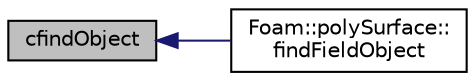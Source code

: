 digraph "cfindObject"
{
  bgcolor="transparent";
  edge [fontname="Helvetica",fontsize="10",labelfontname="Helvetica",labelfontsize="10"];
  node [fontname="Helvetica",fontsize="10",shape=record];
  rankdir="LR";
  Node1 [label="cfindObject",height=0.2,width=0.4,color="black", fillcolor="grey75", style="filled" fontcolor="black"];
  Node1 -> Node2 [dir="back",color="midnightblue",fontsize="10",style="solid",fontname="Helvetica"];
  Node2 [label="Foam::polySurface::\lfindFieldObject",height=0.2,width=0.4,color="black",URL="$classFoam_1_1polySurface.html#a5f5727826d30cb9dadbb857e8e128bab"];
}
